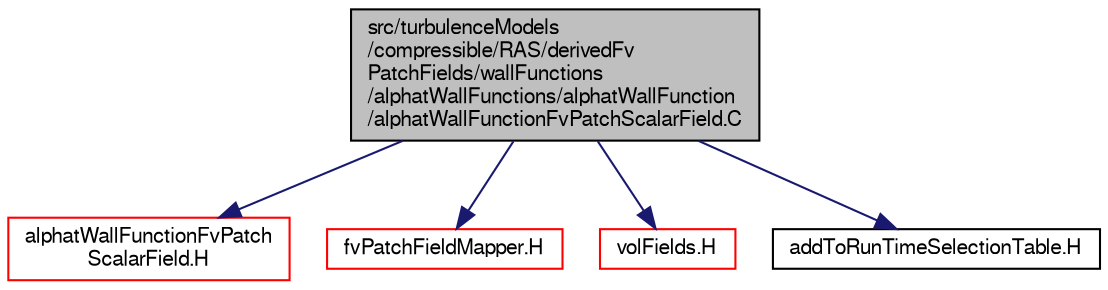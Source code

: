 digraph "src/turbulenceModels/compressible/RAS/derivedFvPatchFields/wallFunctions/alphatWallFunctions/alphatWallFunction/alphatWallFunctionFvPatchScalarField.C"
{
  bgcolor="transparent";
  edge [fontname="FreeSans",fontsize="10",labelfontname="FreeSans",labelfontsize="10"];
  node [fontname="FreeSans",fontsize="10",shape=record];
  Node0 [label="src/turbulenceModels\l/compressible/RAS/derivedFv\lPatchFields/wallFunctions\l/alphatWallFunctions/alphatWallFunction\l/alphatWallFunctionFvPatchScalarField.C",height=0.2,width=0.4,color="black", fillcolor="grey75", style="filled", fontcolor="black"];
  Node0 -> Node1 [color="midnightblue",fontsize="10",style="solid",fontname="FreeSans"];
  Node1 [label="alphatWallFunctionFvPatch\lScalarField.H",height=0.2,width=0.4,color="red",URL="$a17162.html"];
  Node0 -> Node190 [color="midnightblue",fontsize="10",style="solid",fontname="FreeSans"];
  Node190 [label="fvPatchFieldMapper.H",height=0.2,width=0.4,color="red",URL="$a02468.html"];
  Node0 -> Node191 [color="midnightblue",fontsize="10",style="solid",fontname="FreeSans"];
  Node191 [label="volFields.H",height=0.2,width=0.4,color="red",URL="$a02750.html"];
  Node0 -> Node304 [color="midnightblue",fontsize="10",style="solid",fontname="FreeSans"];
  Node304 [label="addToRunTimeSelectionTable.H",height=0.2,width=0.4,color="black",URL="$a09263.html",tooltip="Macros for easy insertion into run-time selection tables. "];
}
